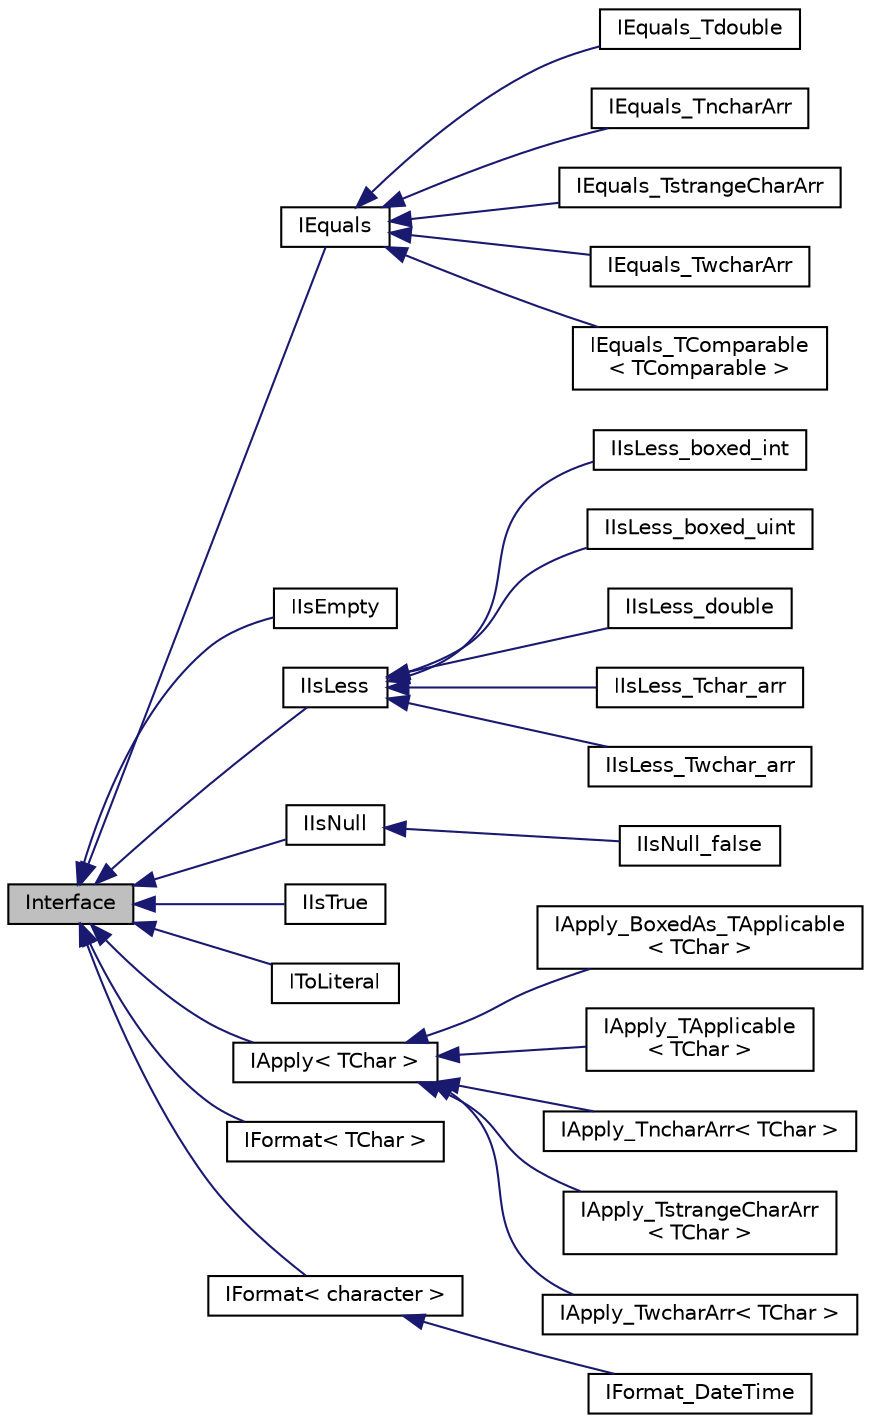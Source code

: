 digraph "Interface"
{
  edge [fontname="Helvetica",fontsize="10",labelfontname="Helvetica",labelfontsize="10"];
  node [fontname="Helvetica",fontsize="10",shape=record];
  rankdir="LR";
  Node0 [label="Interface",height=0.2,width=0.4,color="black", fillcolor="grey75", style="filled", fontcolor="black"];
  Node0 -> Node1 [dir="back",color="midnightblue",fontsize="10",style="solid",fontname="Helvetica"];
  Node1 [label="IEquals",height=0.2,width=0.4,color="black", fillcolor="white", style="filled",URL="$classaworx_1_1lib_1_1boxing_1_1IEquals.html"];
  Node1 -> Node2 [dir="back",color="midnightblue",fontsize="10",style="solid",fontname="Helvetica"];
  Node2 [label="IEquals_Tdouble",height=0.2,width=0.4,color="black", fillcolor="white", style="filled",URL="$classaworx_1_1lib_1_1boxing_1_1ftypes_1_1IEquals__Tdouble.html",tooltip="Implements &#39;Equals&#39; - interface for boxed double values. "];
  Node1 -> Node3 [dir="back",color="midnightblue",fontsize="10",style="solid",fontname="Helvetica"];
  Node3 [label="IEquals_TncharArr",height=0.2,width=0.4,color="black", fillcolor="white", style="filled",URL="$classaworx_1_1lib_1_1boxing_1_1ftypes_1_1IEquals__TncharArr.html",tooltip="Implements &#39;Equals&#39; - interface for boxed nchar[] values. "];
  Node1 -> Node4 [dir="back",color="midnightblue",fontsize="10",style="solid",fontname="Helvetica"];
  Node4 [label="IEquals_TstrangeCharArr",height=0.2,width=0.4,color="black", fillcolor="white", style="filled",URL="$classaworx_1_1lib_1_1boxing_1_1ftypes_1_1IEquals__TstrangeCharArr.html",tooltip="Implements &#39;Equals&#39; - interface for boxed strangeChar[] values. "];
  Node1 -> Node5 [dir="back",color="midnightblue",fontsize="10",style="solid",fontname="Helvetica"];
  Node5 [label="IEquals_TwcharArr",height=0.2,width=0.4,color="black", fillcolor="white", style="filled",URL="$classaworx_1_1lib_1_1boxing_1_1ftypes_1_1IEquals__TwcharArr.html",tooltip="Implements &#39;Equals&#39; - interface for boxed wchar[] values. "];
  Node1 -> Node6 [dir="back",color="midnightblue",fontsize="10",style="solid",fontname="Helvetica"];
  Node6 [label="IEquals_TComparable\l\< TComparable \>",height=0.2,width=0.4,color="black", fillcolor="white", style="filled",URL="$classaworx_1_1lib_1_1boxing_1_1IEquals__TComparable.html"];
  Node0 -> Node7 [dir="back",color="midnightblue",fontsize="10",style="solid",fontname="Helvetica"];
  Node7 [label="IIsEmpty",height=0.2,width=0.4,color="black", fillcolor="white", style="filled",URL="$classaworx_1_1lib_1_1boxing_1_1IIsEmpty.html"];
  Node0 -> Node8 [dir="back",color="midnightblue",fontsize="10",style="solid",fontname="Helvetica"];
  Node8 [label="IIsLess",height=0.2,width=0.4,color="black", fillcolor="white", style="filled",URL="$classaworx_1_1lib_1_1boxing_1_1IIsLess.html"];
  Node8 -> Node9 [dir="back",color="midnightblue",fontsize="10",style="solid",fontname="Helvetica"];
  Node9 [label="IIsLess_boxed_int",height=0.2,width=0.4,color="black", fillcolor="white", style="filled",URL="$classaworx_1_1lib_1_1boxing_1_1ftypes_1_1IIsLess__boxed__int.html",tooltip="Implements &#39;IsLess&#39; - interface for boxed boxed_int values. "];
  Node8 -> Node10 [dir="back",color="midnightblue",fontsize="10",style="solid",fontname="Helvetica"];
  Node10 [label="IIsLess_boxed_uint",height=0.2,width=0.4,color="black", fillcolor="white", style="filled",URL="$classaworx_1_1lib_1_1boxing_1_1ftypes_1_1IIsLess__boxed__uint.html",tooltip="Implements &#39;IsLess&#39; - interface for boxed boxed_uint values. "];
  Node8 -> Node11 [dir="back",color="midnightblue",fontsize="10",style="solid",fontname="Helvetica"];
  Node11 [label="IIsLess_double",height=0.2,width=0.4,color="black", fillcolor="white", style="filled",URL="$classaworx_1_1lib_1_1boxing_1_1ftypes_1_1IIsLess__double.html",tooltip="Implements &#39;IsLess&#39; - interface for boxed double values. "];
  Node8 -> Node12 [dir="back",color="midnightblue",fontsize="10",style="solid",fontname="Helvetica"];
  Node12 [label="IIsLess_Tchar_arr",height=0.2,width=0.4,color="black", fillcolor="white", style="filled",URL="$classaworx_1_1lib_1_1strings_1_1boxing_1_1IIsLess__Tchar__arr.html",tooltip="Implements &#39;IsLess&#39; - interface for boxed char arrays. "];
  Node8 -> Node13 [dir="back",color="midnightblue",fontsize="10",style="solid",fontname="Helvetica"];
  Node13 [label="IIsLess_Twchar_arr",height=0.2,width=0.4,color="black", fillcolor="white", style="filled",URL="$classaworx_1_1lib_1_1strings_1_1boxing_1_1IIsLess__Twchar__arr.html",tooltip="Implements &#39;IsLess&#39; - interface for boxed wchar_t arrays. "];
  Node0 -> Node14 [dir="back",color="midnightblue",fontsize="10",style="solid",fontname="Helvetica"];
  Node14 [label="IIsNull",height=0.2,width=0.4,color="black", fillcolor="white", style="filled",URL="$classaworx_1_1lib_1_1boxing_1_1IIsNull.html"];
  Node14 -> Node15 [dir="back",color="midnightblue",fontsize="10",style="solid",fontname="Helvetica"];
  Node15 [label="IIsNull_false",height=0.2,width=0.4,color="black", fillcolor="white", style="filled",URL="$classaworx_1_1lib_1_1boxing_1_1IIsNull__false.html"];
  Node0 -> Node16 [dir="back",color="midnightblue",fontsize="10",style="solid",fontname="Helvetica"];
  Node16 [label="IIsTrue",height=0.2,width=0.4,color="black", fillcolor="white", style="filled",URL="$classaworx_1_1lib_1_1boxing_1_1IIsTrue.html"];
  Node0 -> Node17 [dir="back",color="midnightblue",fontsize="10",style="solid",fontname="Helvetica"];
  Node17 [label="IToLiteral",height=0.2,width=0.4,color="black", fillcolor="white", style="filled",URL="$structaworx_1_1lib_1_1expressions_1_1IToLiteral.html"];
  Node0 -> Node18 [dir="back",color="midnightblue",fontsize="10",style="solid",fontname="Helvetica"];
  Node18 [label="IApply\< TChar \>",height=0.2,width=0.4,color="black", fillcolor="white", style="filled",URL="$classaworx_1_1lib_1_1strings_1_1boxing_1_1IApply.html"];
  Node18 -> Node19 [dir="back",color="midnightblue",fontsize="10",style="solid",fontname="Helvetica"];
  Node19 [label="IApply_BoxedAs_TApplicable\l\< TChar \>",height=0.2,width=0.4,color="black", fillcolor="white", style="filled",URL="$classaworx_1_1lib_1_1strings_1_1boxing_1_1IApply__BoxedAs__TApplicable.html"];
  Node18 -> Node20 [dir="back",color="midnightblue",fontsize="10",style="solid",fontname="Helvetica"];
  Node20 [label="IApply_TApplicable\l\< TChar \>",height=0.2,width=0.4,color="black", fillcolor="white", style="filled",URL="$classaworx_1_1lib_1_1strings_1_1boxing_1_1IApply__TApplicable.html"];
  Node18 -> Node21 [dir="back",color="midnightblue",fontsize="10",style="solid",fontname="Helvetica"];
  Node21 [label="IApply_TncharArr\< TChar \>",height=0.2,width=0.4,color="black", fillcolor="white", style="filled",URL="$classaworx_1_1lib_1_1strings_1_1boxing_1_1IApply__TncharArr.html",tooltip="Implementation of IApply for boxable types char[] and char*. "];
  Node18 -> Node22 [dir="back",color="midnightblue",fontsize="10",style="solid",fontname="Helvetica"];
  Node22 [label="IApply_TstrangeCharArr\l\< TChar \>",height=0.2,width=0.4,color="black", fillcolor="white", style="filled",URL="$classaworx_1_1lib_1_1strings_1_1boxing_1_1IApply__TstrangeCharArr.html",tooltip="Implementation of IApply for boxable types strangeChar[] and strangeChar*. "];
  Node18 -> Node23 [dir="back",color="midnightblue",fontsize="10",style="solid",fontname="Helvetica"];
  Node23 [label="IApply_TwcharArr\< TChar \>",height=0.2,width=0.4,color="black", fillcolor="white", style="filled",URL="$classaworx_1_1lib_1_1strings_1_1boxing_1_1IApply__TwcharArr.html",tooltip="Implementation of IApply for boxable types wchar_t[] and wchar_t*. "];
  Node0 -> Node24 [dir="back",color="midnightblue",fontsize="10",style="solid",fontname="Helvetica"];
  Node24 [label="IFormat\< TChar \>",height=0.2,width=0.4,color="black", fillcolor="white", style="filled",URL="$classaworx_1_1lib_1_1strings_1_1boxing_1_1IFormat.html"];
  Node0 -> Node25 [dir="back",color="midnightblue",fontsize="10",style="solid",fontname="Helvetica"];
  Node25 [label="IFormat\< character \>",height=0.2,width=0.4,color="black", fillcolor="white", style="filled",URL="$classaworx_1_1lib_1_1strings_1_1boxing_1_1IFormat.html"];
  Node25 -> Node26 [dir="back",color="midnightblue",fontsize="10",style="solid",fontname="Helvetica"];
  Node26 [label="IFormat_DateTime",height=0.2,width=0.4,color="black", fillcolor="white", style="filled",URL="$classaworx_1_1lib_1_1time_1_1IFormat__DateTime.html"];
}
